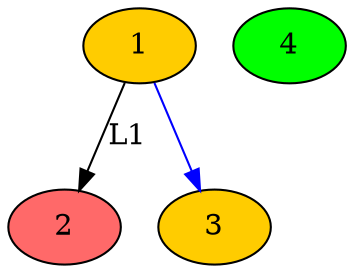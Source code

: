 digraph "G" {
n0 [pos="375.0,-195.0!", label=1, fillcolor="#FFCC00", style=filled];
n1 [pos="525.0,-195.0!", label=2, fillcolor="#FF000096", style=filled];
n2 [pos="525.0,-315.0!", label=3, fillcolor="#FFCC00", style=filled];
n3 [pos="375.0,-315.0!", label=4, fillcolor="#00FF00", style=filled];
n0 -> n1 [key=0, id=e0, color="#000000", label=L1];
n0 -> n2 [key=0, id=e1, color="#0000FF"];
}
